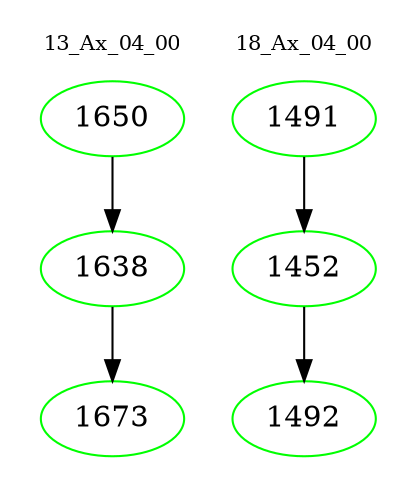 digraph{
subgraph cluster_0 {
color = white
label = "13_Ax_04_00";
fontsize=10;
T0_1650 [label="1650", color="green"]
T0_1650 -> T0_1638 [color="black"]
T0_1638 [label="1638", color="green"]
T0_1638 -> T0_1673 [color="black"]
T0_1673 [label="1673", color="green"]
}
subgraph cluster_1 {
color = white
label = "18_Ax_04_00";
fontsize=10;
T1_1491 [label="1491", color="green"]
T1_1491 -> T1_1452 [color="black"]
T1_1452 [label="1452", color="green"]
T1_1452 -> T1_1492 [color="black"]
T1_1492 [label="1492", color="green"]
}
}
